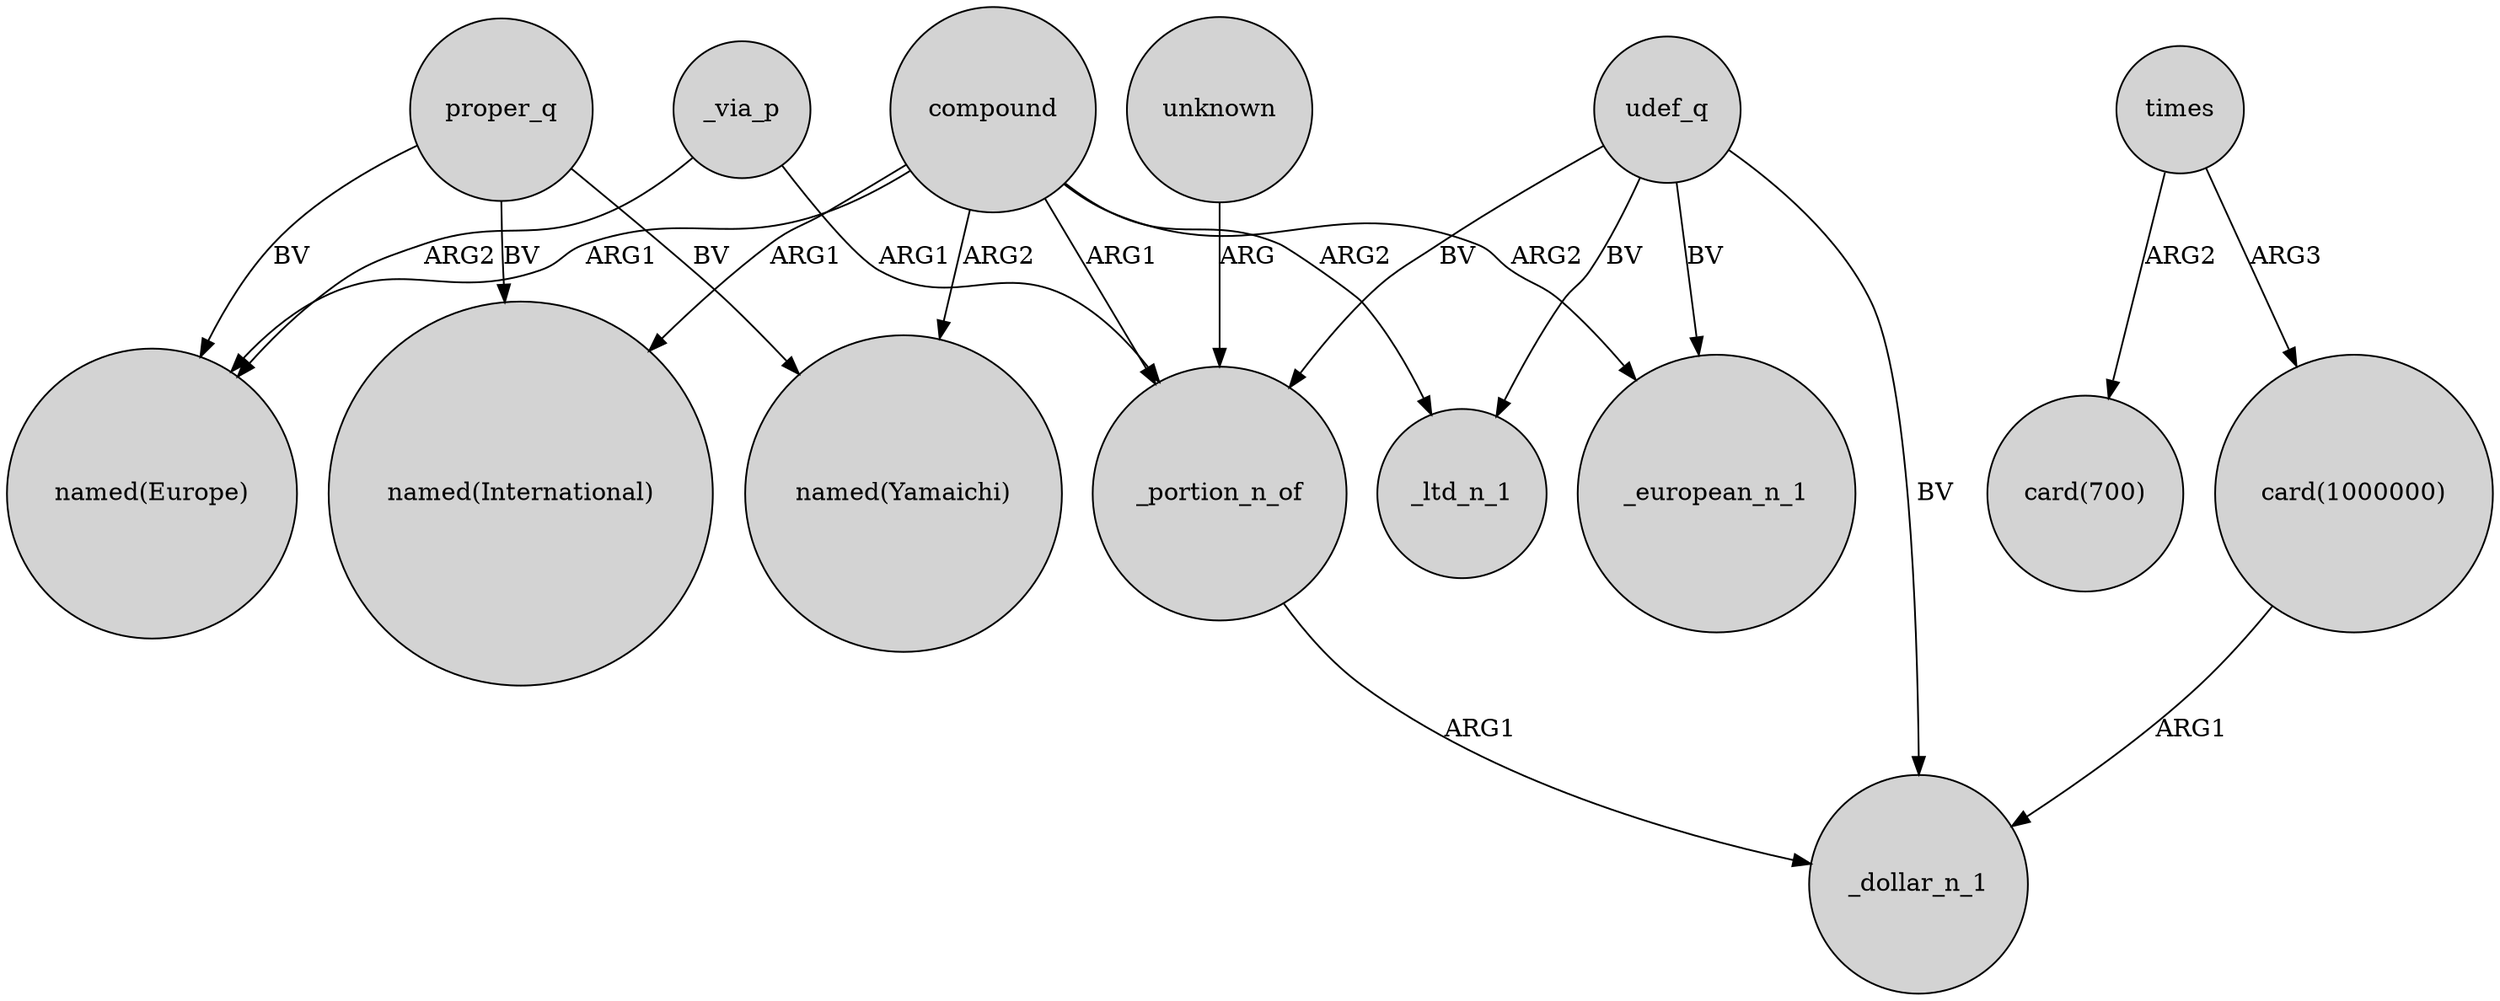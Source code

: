 digraph {
	node [shape=circle style=filled]
	_via_p -> "named(Europe)" [label=ARG2]
	compound -> "named(International)" [label=ARG1]
	"card(1000000)" -> _dollar_n_1 [label=ARG1]
	udef_q -> _european_n_1 [label=BV]
	_portion_n_of -> _dollar_n_1 [label=ARG1]
	compound -> "named(Yamaichi)" [label=ARG2]
	compound -> _european_n_1 [label=ARG2]
	compound -> "named(Europe)" [label=ARG1]
	times -> "card(1000000)" [label=ARG3]
	proper_q -> "named(Europe)" [label=BV]
	_via_p -> _portion_n_of [label=ARG1]
	proper_q -> "named(Yamaichi)" [label=BV]
	times -> "card(700)" [label=ARG2]
	compound -> _ltd_n_1 [label=ARG2]
	udef_q -> _portion_n_of [label=BV]
	unknown -> _portion_n_of [label=ARG]
	udef_q -> _ltd_n_1 [label=BV]
	udef_q -> _dollar_n_1 [label=BV]
	proper_q -> "named(International)" [label=BV]
	compound -> _portion_n_of [label=ARG1]
}
